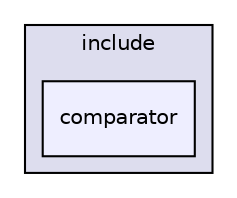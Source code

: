 digraph "include/comparator" {
  compound=true
  node [ fontsize="10", fontname="Helvetica"];
  edge [ labelfontsize="10", labelfontname="Helvetica"];
  subgraph clusterdir_d44c64559bbebec7f509842c48db8b23 {
    graph [ bgcolor="#ddddee", pencolor="black", label="include" fontname="Helvetica", fontsize="10", URL="dir_d44c64559bbebec7f509842c48db8b23.html"]
  dir_9973ece546a3925c9578157f1b68a7cb [shape=box, label="comparator", style="filled", fillcolor="#eeeeff", pencolor="black", URL="dir_9973ece546a3925c9578157f1b68a7cb.html"];
  }
}
